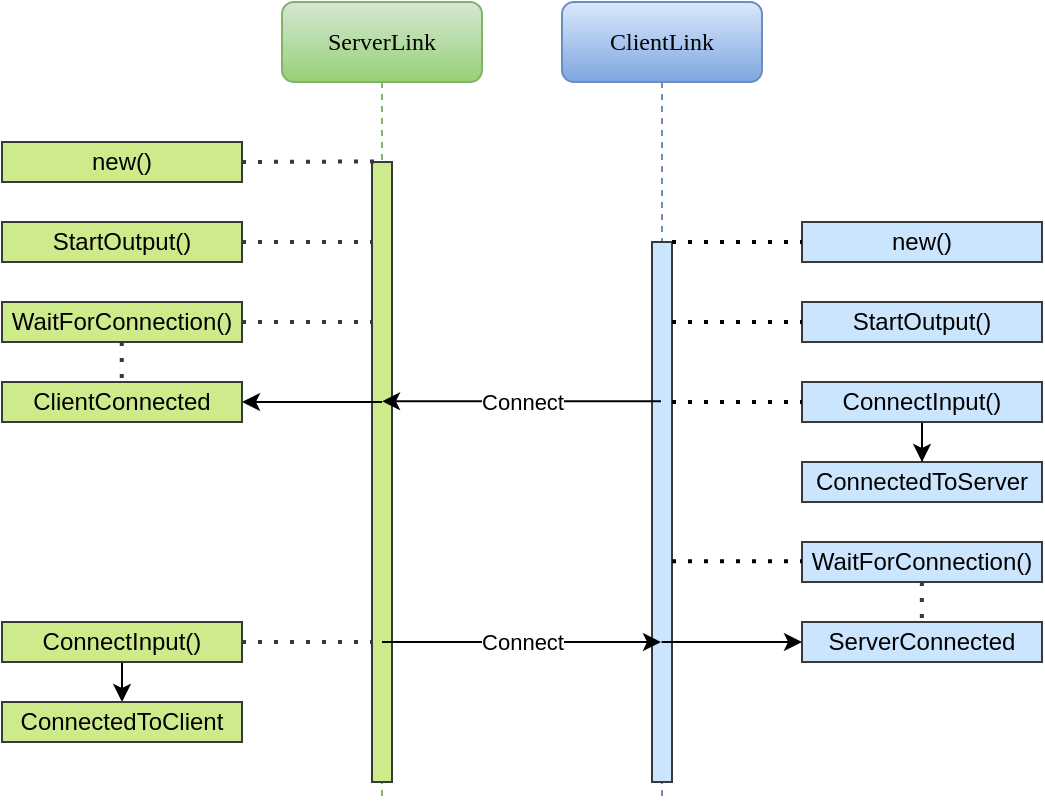 <mxfile version="13.10.5" type="device"><diagram name="Page-1" id="13e1069c-82ec-6db2-03f1-153e76fe0fe0"><mxGraphModel dx="1185" dy="668" grid="1" gridSize="10" guides="1" tooltips="1" connect="1" arrows="1" fold="1" page="1" pageScale="1" pageWidth="1100" pageHeight="850" background="#ffffff" math="0" shadow="0"><root><mxCell id="0"/><mxCell id="1" parent="0"/><mxCell id="7baba1c4bc27f4b0-2" value="&lt;div&gt;ClientLink&lt;/div&gt;" style="shape=umlLifeline;perimeter=lifelinePerimeter;whiteSpace=wrap;html=1;container=1;collapsible=0;recursiveResize=0;outlineConnect=0;rounded=1;shadow=0;comic=0;labelBackgroundColor=none;strokeWidth=1;fontFamily=Verdana;fontSize=12;align=center;fillColor=#dae8fc;strokeColor=#6c8ebf;gradientColor=#7ea6e0;" parent="1" vertex="1"><mxGeometry x="460" y="80" width="100" height="400" as="geometry"/></mxCell><mxCell id="7baba1c4bc27f4b0-10" value="" style="html=1;points=[];perimeter=orthogonalPerimeter;rounded=0;shadow=0;comic=0;labelBackgroundColor=none;strokeWidth=1;fontFamily=Verdana;fontSize=12;align=center;fillColor=#cce5ff;strokeColor=#36393d;" parent="7baba1c4bc27f4b0-2" vertex="1"><mxGeometry x="45" y="120" width="10" height="270" as="geometry"/></mxCell><mxCell id="7baba1c4bc27f4b0-8" value="ServerLink" style="shape=umlLifeline;perimeter=lifelinePerimeter;whiteSpace=wrap;html=1;container=1;collapsible=0;recursiveResize=0;outlineConnect=0;rounded=1;shadow=0;comic=0;labelBackgroundColor=none;strokeWidth=1;fontFamily=Verdana;fontSize=12;align=center;fillColor=#d5e8d4;strokeColor=#82b366;gradientColor=#97d077;" parent="1" vertex="1"><mxGeometry x="320" y="80" width="100" height="400" as="geometry"/></mxCell><mxCell id="7baba1c4bc27f4b0-9" value="" style="html=1;points=[];perimeter=orthogonalPerimeter;rounded=0;shadow=0;comic=0;labelBackgroundColor=none;strokeWidth=1;fontFamily=Verdana;fontSize=12;align=center;fillColor=#cdeb8b;strokeColor=#36393d;" parent="7baba1c4bc27f4b0-8" vertex="1"><mxGeometry x="45" y="80" width="10" height="310" as="geometry"/></mxCell><mxCell id="V1I_sIzvcDOoNdi0ND2q-6" value="" style="endArrow=classic;html=1;" parent="7baba1c4bc27f4b0-8" edge="1"><mxGeometry relative="1" as="geometry"><mxPoint x="50" y="320" as="sourcePoint"/><mxPoint x="189.5" y="320.0" as="targetPoint"/></mxGeometry></mxCell><mxCell id="V1I_sIzvcDOoNdi0ND2q-7" value="Connect" style="edgeLabel;resizable=0;html=1;align=center;verticalAlign=middle;" parent="V1I_sIzvcDOoNdi0ND2q-6" connectable="0" vertex="1"><mxGeometry relative="1" as="geometry"/></mxCell><mxCell id="V1I_sIzvcDOoNdi0ND2q-10" value="" style="endArrow=classic;html=1;entryX=1;entryY=0.5;entryDx=0;entryDy=0;" parent="7baba1c4bc27f4b0-8" target="V1I_sIzvcDOoNdi0ND2q-8" edge="1"><mxGeometry width="50" height="50" relative="1" as="geometry"><mxPoint x="50" y="200" as="sourcePoint"/><mxPoint x="100" y="150" as="targetPoint"/></mxGeometry></mxCell><mxCell id="VBdrCIKlYFHQROaK_2P--2" value="new()" style="rounded=0;whiteSpace=wrap;html=1;fillColor=#cdeb8b;strokeColor=#36393d;" parent="1" vertex="1"><mxGeometry x="180" y="150" width="120" height="20" as="geometry"/></mxCell><mxCell id="VBdrCIKlYFHQROaK_2P--3" value="StartOutput()" style="rounded=0;whiteSpace=wrap;html=1;fillColor=#cdeb8b;strokeColor=#36393d;" parent="1" vertex="1"><mxGeometry x="180" y="190" width="120" height="20" as="geometry"/></mxCell><mxCell id="VBdrCIKlYFHQROaK_2P--7" value="new()" style="rounded=0;whiteSpace=wrap;html=1;fillColor=#cce5ff;strokeColor=#36393d;" parent="1" vertex="1"><mxGeometry x="580" y="190" width="120" height="20" as="geometry"/></mxCell><mxCell id="VBdrCIKlYFHQROaK_2P--14" value="" style="endArrow=none;dashed=1;html=1;dashPattern=1 3;strokeWidth=2;exitX=1;exitY=0.5;exitDx=0;exitDy=0;fillColor=#cdeb8b;strokeColor=#36393d;" parent="1" source="VBdrCIKlYFHQROaK_2P--3" edge="1"><mxGeometry width="50" height="50" relative="1" as="geometry"><mxPoint x="250" y="340" as="sourcePoint"/><mxPoint x="365" y="200" as="targetPoint"/><Array as="points"><mxPoint x="320" y="200"/></Array></mxGeometry></mxCell><mxCell id="VBdrCIKlYFHQROaK_2P--15" value="" style="endArrow=none;dashed=1;html=1;dashPattern=1 3;strokeWidth=2;entryX=0.45;entryY=-0.001;entryDx=0;entryDy=0;entryPerimeter=0;exitX=1;exitY=0.5;exitDx=0;exitDy=0;fillColor=#cdeb8b;strokeColor=#36393d;" parent="1" source="VBdrCIKlYFHQROaK_2P--2" target="7baba1c4bc27f4b0-9" edge="1"><mxGeometry width="50" height="50" relative="1" as="geometry"><mxPoint x="310" y="180" as="sourcePoint"/><mxPoint x="360" y="130" as="targetPoint"/></mxGeometry></mxCell><mxCell id="VBdrCIKlYFHQROaK_2P--17" value="" style="endArrow=none;dashed=1;html=1;dashPattern=1 3;strokeWidth=2;entryX=0;entryY=0.5;entryDx=0;entryDy=0;" parent="1" target="VBdrCIKlYFHQROaK_2P--7" edge="1"><mxGeometry width="50" height="50" relative="1" as="geometry"><mxPoint x="515" y="200" as="sourcePoint"/><mxPoint x="490" y="320" as="targetPoint"/></mxGeometry></mxCell><mxCell id="VBdrCIKlYFHQROaK_2P--32" value="ServerConnected" style="rounded=0;whiteSpace=wrap;html=1;fillColor=#cce5ff;strokeColor=#36393d;" parent="1" vertex="1"><mxGeometry x="580" y="390" width="120" height="20" as="geometry"/></mxCell><mxCell id="V1I_sIzvcDOoNdi0ND2q-4" value="" style="endArrow=classic;html=1;" parent="1" edge="1"><mxGeometry relative="1" as="geometry"><mxPoint x="509.5" y="279.66" as="sourcePoint"/><mxPoint x="370" y="279.66" as="targetPoint"/></mxGeometry></mxCell><mxCell id="V1I_sIzvcDOoNdi0ND2q-5" value="Connect" style="edgeLabel;resizable=0;html=1;align=center;verticalAlign=middle;" parent="V1I_sIzvcDOoNdi0ND2q-4" connectable="0" vertex="1"><mxGeometry relative="1" as="geometry"/></mxCell><mxCell id="V1I_sIzvcDOoNdi0ND2q-8" value="ClientConnected" style="rounded=0;whiteSpace=wrap;html=1;fillColor=#cdeb8b;strokeColor=#36393d;" parent="1" vertex="1"><mxGeometry x="180" y="270" width="120" height="20" as="geometry"/></mxCell><mxCell id="VBdrCIKlYFHQROaK_2P--38" value="" style="endArrow=classic;html=1;entryX=0;entryY=0.5;entryDx=0;entryDy=0;" parent="1" target="VBdrCIKlYFHQROaK_2P--32" edge="1"><mxGeometry width="50" height="50" relative="1" as="geometry"><mxPoint x="509.81" y="400.0" as="sourcePoint"/><mxPoint x="560" y="370" as="targetPoint"/></mxGeometry></mxCell><mxCell id="5GO_r3vOHVn2181nn6Bq-3" value="StartOutput()" style="rounded=0;whiteSpace=wrap;html=1;fillColor=#cce5ff;strokeColor=#36393d;" vertex="1" parent="1"><mxGeometry x="580" y="230" width="120" height="20" as="geometry"/></mxCell><mxCell id="5GO_r3vOHVn2181nn6Bq-4" value="" style="endArrow=none;dashed=1;html=1;dashPattern=1 3;strokeWidth=2;entryX=0;entryY=0.5;entryDx=0;entryDy=0;" edge="1" parent="1" target="5GO_r3vOHVn2181nn6Bq-3"><mxGeometry width="50" height="50" relative="1" as="geometry"><mxPoint x="515" y="240.0" as="sourcePoint"/><mxPoint x="490" y="360" as="targetPoint"/></mxGeometry></mxCell><mxCell id="5GO_r3vOHVn2181nn6Bq-17" value="" style="edgeStyle=orthogonalEdgeStyle;rounded=0;orthogonalLoop=1;jettySize=auto;html=1;endArrow=classic;endFill=1;strokeWidth=1;entryX=0.5;entryY=0;entryDx=0;entryDy=0;" edge="1" parent="1" source="5GO_r3vOHVn2181nn6Bq-5" target="5GO_r3vOHVn2181nn6Bq-16"><mxGeometry relative="1" as="geometry"/></mxCell><mxCell id="5GO_r3vOHVn2181nn6Bq-5" value="ConnectInput()" style="rounded=0;whiteSpace=wrap;html=1;fillColor=#cce5ff;strokeColor=#36393d;" vertex="1" parent="1"><mxGeometry x="580" y="270" width="120" height="20" as="geometry"/></mxCell><mxCell id="5GO_r3vOHVn2181nn6Bq-6" value="" style="endArrow=none;dashed=1;html=1;dashPattern=1 3;strokeWidth=2;entryX=0;entryY=0.5;entryDx=0;entryDy=0;" edge="1" parent="1" target="5GO_r3vOHVn2181nn6Bq-5"><mxGeometry width="50" height="50" relative="1" as="geometry"><mxPoint x="515" y="280.0" as="sourcePoint"/><mxPoint x="490" y="400" as="targetPoint"/></mxGeometry></mxCell><mxCell id="5GO_r3vOHVn2181nn6Bq-7" value="WaitForConnection()" style="rounded=0;whiteSpace=wrap;html=1;fillColor=#cdeb8b;strokeColor=#36393d;" vertex="1" parent="1"><mxGeometry x="180" y="230" width="120" height="20" as="geometry"/></mxCell><mxCell id="5GO_r3vOHVn2181nn6Bq-8" value="" style="endArrow=none;dashed=1;html=1;dashPattern=1 3;strokeWidth=2;exitX=1;exitY=0.5;exitDx=0;exitDy=0;fillColor=#cdeb8b;strokeColor=#36393d;" edge="1" parent="1" source="5GO_r3vOHVn2181nn6Bq-7"><mxGeometry width="50" height="50" relative="1" as="geometry"><mxPoint x="250" y="380" as="sourcePoint"/><mxPoint x="365" y="240.0" as="targetPoint"/><Array as="points"><mxPoint x="320" y="240"/></Array></mxGeometry></mxCell><mxCell id="5GO_r3vOHVn2181nn6Bq-11" value="" style="endArrow=none;dashed=1;html=1;dashPattern=1 3;strokeWidth=2;fillColor=#cdeb8b;strokeColor=#36393d;" edge="1" parent="1"><mxGeometry width="50" height="50" relative="1" as="geometry"><mxPoint x="239.88" y="250" as="sourcePoint"/><mxPoint x="240" y="270" as="targetPoint"/><Array as="points"><mxPoint x="239.88" y="269.66"/></Array></mxGeometry></mxCell><mxCell id="5GO_r3vOHVn2181nn6Bq-19" style="edgeStyle=orthogonalEdgeStyle;rounded=0;orthogonalLoop=1;jettySize=auto;html=1;exitX=0.5;exitY=1;exitDx=0;exitDy=0;entryX=0.5;entryY=0;entryDx=0;entryDy=0;endArrow=classic;endFill=1;strokeWidth=1;" edge="1" parent="1" source="5GO_r3vOHVn2181nn6Bq-12" target="5GO_r3vOHVn2181nn6Bq-18"><mxGeometry relative="1" as="geometry"/></mxCell><mxCell id="5GO_r3vOHVn2181nn6Bq-12" value="ConnectInput()" style="rounded=0;whiteSpace=wrap;html=1;fillColor=#cdeb8b;strokeColor=#36393d;" vertex="1" parent="1"><mxGeometry x="180" y="390" width="120" height="20" as="geometry"/></mxCell><mxCell id="5GO_r3vOHVn2181nn6Bq-13" value="" style="endArrow=none;dashed=1;html=1;dashPattern=1 3;strokeWidth=2;exitX=1;exitY=0.5;exitDx=0;exitDy=0;fillColor=#cdeb8b;strokeColor=#36393d;" edge="1" parent="1" source="5GO_r3vOHVn2181nn6Bq-12"><mxGeometry width="50" height="50" relative="1" as="geometry"><mxPoint x="250" y="540" as="sourcePoint"/><mxPoint x="365" y="400" as="targetPoint"/><Array as="points"><mxPoint x="320" y="400"/></Array></mxGeometry></mxCell><mxCell id="5GO_r3vOHVn2181nn6Bq-16" value="ConnectedToServer" style="rounded=0;whiteSpace=wrap;html=1;fillColor=#cce5ff;strokeColor=#36393d;" vertex="1" parent="1"><mxGeometry x="580" y="310" width="120" height="20" as="geometry"/></mxCell><mxCell id="5GO_r3vOHVn2181nn6Bq-18" value="ConnectedToClient" style="rounded=0;whiteSpace=wrap;html=1;fillColor=#cdeb8b;strokeColor=#36393d;" vertex="1" parent="1"><mxGeometry x="180" y="430" width="120" height="20" as="geometry"/></mxCell><mxCell id="5GO_r3vOHVn2181nn6Bq-20" value="WaitForConnection()" style="rounded=0;whiteSpace=wrap;html=1;fillColor=#cce5ff;strokeColor=#36393d;" vertex="1" parent="1"><mxGeometry x="580" y="350" width="120" height="20" as="geometry"/></mxCell><mxCell id="5GO_r3vOHVn2181nn6Bq-21" value="" style="endArrow=none;dashed=1;html=1;dashPattern=1 3;strokeWidth=2;entryX=0;entryY=0.5;entryDx=0;entryDy=0;" edge="1" parent="1"><mxGeometry width="50" height="50" relative="1" as="geometry"><mxPoint x="515" y="359.66" as="sourcePoint"/><mxPoint x="580" y="359.66" as="targetPoint"/></mxGeometry></mxCell><mxCell id="5GO_r3vOHVn2181nn6Bq-22" value="" style="endArrow=none;dashed=1;html=1;dashPattern=1 3;strokeWidth=2;fillColor=#cdeb8b;strokeColor=#36393d;" edge="1" parent="1"><mxGeometry width="50" height="50" relative="1" as="geometry"><mxPoint x="639.93" y="370" as="sourcePoint"/><mxPoint x="640.05" y="390" as="targetPoint"/><Array as="points"><mxPoint x="639.93" y="389.66"/></Array></mxGeometry></mxCell></root></mxGraphModel></diagram></mxfile>